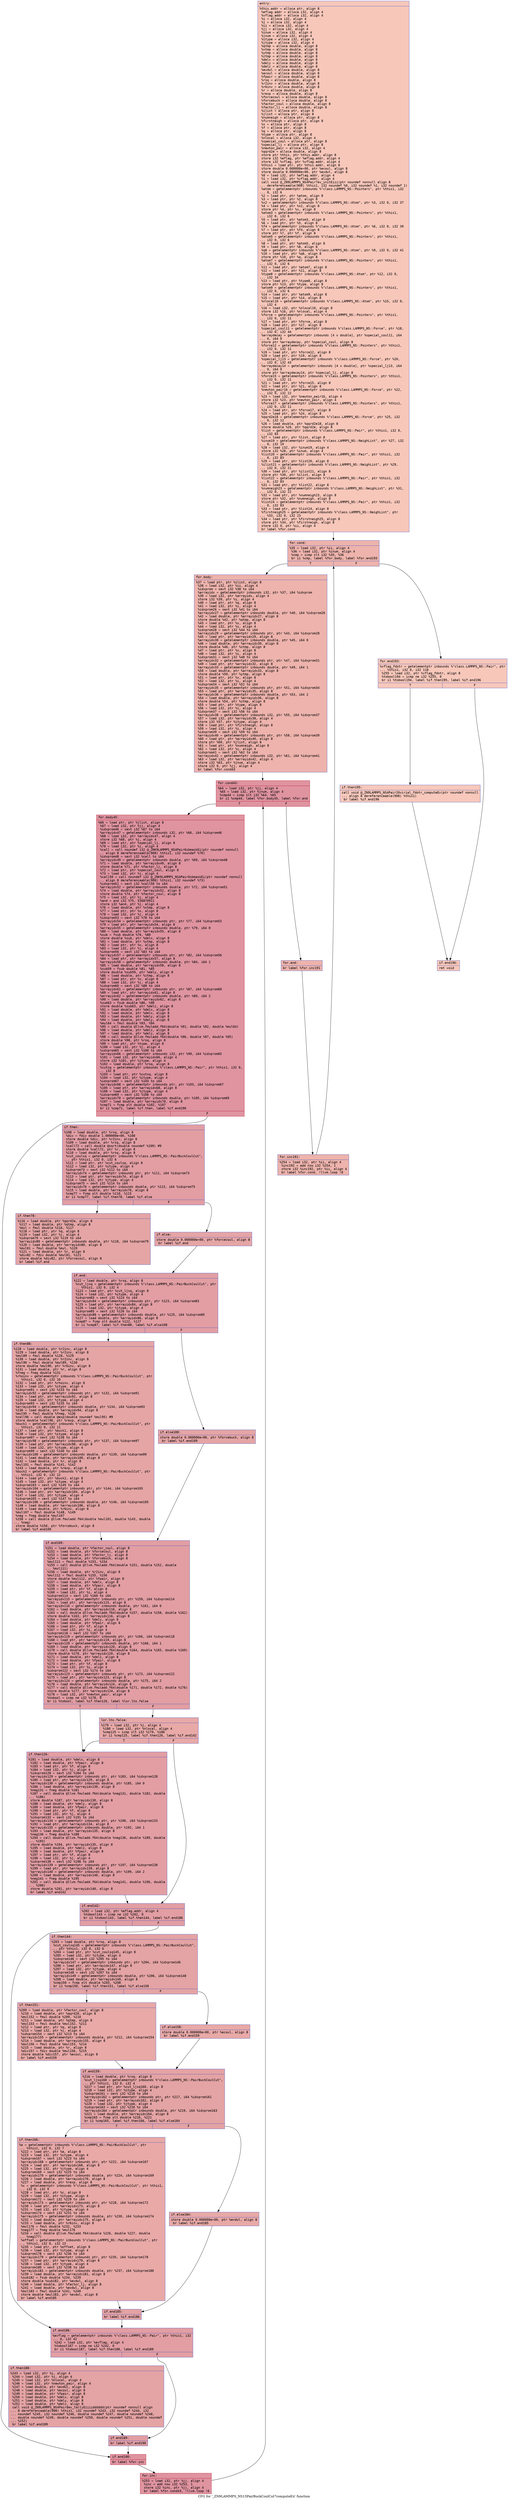 digraph "CFG for '_ZN9LAMMPS_NS15PairBuckCoulCut7computeEii' function" {
	label="CFG for '_ZN9LAMMPS_NS15PairBuckCoulCut7computeEii' function";

	Node0x5558aab14340 [shape=record,color="#3d50c3ff", style=filled, fillcolor="#ec7f6370" fontname="Courier",label="{entry:\l|  %this.addr = alloca ptr, align 8\l  %eflag.addr = alloca i32, align 4\l  %vflag.addr = alloca i32, align 4\l  %i = alloca i32, align 4\l  %j = alloca i32, align 4\l  %ii = alloca i32, align 4\l  %jj = alloca i32, align 4\l  %inum = alloca i32, align 4\l  %jnum = alloca i32, align 4\l  %itype = alloca i32, align 4\l  %jtype = alloca i32, align 4\l  %qtmp = alloca double, align 8\l  %xtmp = alloca double, align 8\l  %ytmp = alloca double, align 8\l  %ztmp = alloca double, align 8\l  %delx = alloca double, align 8\l  %dely = alloca double, align 8\l  %delz = alloca double, align 8\l  %evdwl = alloca double, align 8\l  %ecoul = alloca double, align 8\l  %fpair = alloca double, align 8\l  %rsq = alloca double, align 8\l  %r2inv = alloca double, align 8\l  %r6inv = alloca double, align 8\l  %r = alloca double, align 8\l  %rexp = alloca double, align 8\l  %forcecoul = alloca double, align 8\l  %forcebuck = alloca double, align 8\l  %factor_coul = alloca double, align 8\l  %factor_lj = alloca double, align 8\l  %ilist = alloca ptr, align 8\l  %jlist = alloca ptr, align 8\l  %numneigh = alloca ptr, align 8\l  %firstneigh = alloca ptr, align 8\l  %x = alloca ptr, align 8\l  %f = alloca ptr, align 8\l  %q = alloca ptr, align 8\l  %type = alloca ptr, align 8\l  %nlocal = alloca i32, align 4\l  %special_coul = alloca ptr, align 8\l  %special_lj = alloca ptr, align 8\l  %newton_pair = alloca i32, align 4\l  %qqrd2e = alloca double, align 8\l  store ptr %this, ptr %this.addr, align 8\l  store i32 %eflag, ptr %eflag.addr, align 4\l  store i32 %vflag, ptr %vflag.addr, align 4\l  %this1 = load ptr, ptr %this.addr, align 8\l  store double 0.000000e+00, ptr %ecoul, align 8\l  store double 0.000000e+00, ptr %evdwl, align 8\l  %0 = load i32, ptr %eflag.addr, align 4\l  %1 = load i32, ptr %vflag.addr, align 4\l  call void @_ZN9LAMMPS_NS4Pair7ev_initEiii(ptr noundef nonnull align 8\l... dereferenceable(908) %this1, i32 noundef %0, i32 noundef %1, i32 noundef 1)\l  %atom = getelementptr inbounds %\"class.LAMMPS_NS::Pointers\", ptr %this1, i32\l... 0, i32 6\l  %2 = load ptr, ptr %atom, align 8\l  %3 = load ptr, ptr %2, align 8\l  %x2 = getelementptr inbounds %\"class.LAMMPS_NS::Atom\", ptr %3, i32 0, i32 37\l  %4 = load ptr, ptr %x2, align 8\l  store ptr %4, ptr %x, align 8\l  %atom3 = getelementptr inbounds %\"class.LAMMPS_NS::Pointers\", ptr %this1,\l... i32 0, i32 6\l  %5 = load ptr, ptr %atom3, align 8\l  %6 = load ptr, ptr %5, align 8\l  %f4 = getelementptr inbounds %\"class.LAMMPS_NS::Atom\", ptr %6, i32 0, i32 39\l  %7 = load ptr, ptr %f4, align 8\l  store ptr %7, ptr %f, align 8\l  %atom5 = getelementptr inbounds %\"class.LAMMPS_NS::Pointers\", ptr %this1,\l... i32 0, i32 6\l  %8 = load ptr, ptr %atom5, align 8\l  %9 = load ptr, ptr %8, align 8\l  %q6 = getelementptr inbounds %\"class.LAMMPS_NS::Atom\", ptr %9, i32 0, i32 41\l  %10 = load ptr, ptr %q6, align 8\l  store ptr %10, ptr %q, align 8\l  %atom7 = getelementptr inbounds %\"class.LAMMPS_NS::Pointers\", ptr %this1,\l... i32 0, i32 6\l  %11 = load ptr, ptr %atom7, align 8\l  %12 = load ptr, ptr %11, align 8\l  %type8 = getelementptr inbounds %\"class.LAMMPS_NS::Atom\", ptr %12, i32 0,\l... i32 34\l  %13 = load ptr, ptr %type8, align 8\l  store ptr %13, ptr %type, align 8\l  %atom9 = getelementptr inbounds %\"class.LAMMPS_NS::Pointers\", ptr %this1,\l... i32 0, i32 6\l  %14 = load ptr, ptr %atom9, align 8\l  %15 = load ptr, ptr %14, align 8\l  %nlocal10 = getelementptr inbounds %\"class.LAMMPS_NS::Atom\", ptr %15, i32 0,\l... i32 4\l  %16 = load i32, ptr %nlocal10, align 8\l  store i32 %16, ptr %nlocal, align 4\l  %force = getelementptr inbounds %\"class.LAMMPS_NS::Pointers\", ptr %this1,\l... i32 0, i32 11\l  %17 = load ptr, ptr %force, align 8\l  %18 = load ptr, ptr %17, align 8\l  %special_coul11 = getelementptr inbounds %\"class.LAMMPS_NS::Force\", ptr %18,\l... i32 0, i32 44\l  %arraydecay = getelementptr inbounds [4 x double], ptr %special_coul11, i64\l... 0, i64 0\l  store ptr %arraydecay, ptr %special_coul, align 8\l  %force12 = getelementptr inbounds %\"class.LAMMPS_NS::Pointers\", ptr %this1,\l... i32 0, i32 11\l  %19 = load ptr, ptr %force12, align 8\l  %20 = load ptr, ptr %19, align 8\l  %special_lj13 = getelementptr inbounds %\"class.LAMMPS_NS::Force\", ptr %20,\l... i32 0, i32 43\l  %arraydecay14 = getelementptr inbounds [4 x double], ptr %special_lj13, i64\l... 0, i64 0\l  store ptr %arraydecay14, ptr %special_lj, align 8\l  %force15 = getelementptr inbounds %\"class.LAMMPS_NS::Pointers\", ptr %this1,\l... i32 0, i32 11\l  %21 = load ptr, ptr %force15, align 8\l  %22 = load ptr, ptr %21, align 8\l  %newton_pair16 = getelementptr inbounds %\"class.LAMMPS_NS::Force\", ptr %22,\l... i32 0, i32 22\l  %23 = load i32, ptr %newton_pair16, align 4\l  store i32 %23, ptr %newton_pair, align 4\l  %force17 = getelementptr inbounds %\"class.LAMMPS_NS::Pointers\", ptr %this1,\l... i32 0, i32 11\l  %24 = load ptr, ptr %force17, align 8\l  %25 = load ptr, ptr %24, align 8\l  %qqrd2e18 = getelementptr inbounds %\"class.LAMMPS_NS::Force\", ptr %25, i32\l... 0, i32 12\l  %26 = load double, ptr %qqrd2e18, align 8\l  store double %26, ptr %qqrd2e, align 8\l  %list = getelementptr inbounds %\"class.LAMMPS_NS::Pair\", ptr %this1, i32 0,\l... i32 83\l  %27 = load ptr, ptr %list, align 8\l  %inum19 = getelementptr inbounds %\"class.LAMMPS_NS::NeighList\", ptr %27, i32\l... 0, i32 19\l  %28 = load i32, ptr %inum19, align 4\l  store i32 %28, ptr %inum, align 4\l  %list20 = getelementptr inbounds %\"class.LAMMPS_NS::Pair\", ptr %this1, i32\l... 0, i32 83\l  %29 = load ptr, ptr %list20, align 8\l  %ilist21 = getelementptr inbounds %\"class.LAMMPS_NS::NeighList\", ptr %29,\l... i32 0, i32 21\l  %30 = load ptr, ptr %ilist21, align 8\l  store ptr %30, ptr %ilist, align 8\l  %list22 = getelementptr inbounds %\"class.LAMMPS_NS::Pair\", ptr %this1, i32\l... 0, i32 83\l  %31 = load ptr, ptr %list22, align 8\l  %numneigh23 = getelementptr inbounds %\"class.LAMMPS_NS::NeighList\", ptr %31,\l... i32 0, i32 22\l  %32 = load ptr, ptr %numneigh23, align 8\l  store ptr %32, ptr %numneigh, align 8\l  %list24 = getelementptr inbounds %\"class.LAMMPS_NS::Pair\", ptr %this1, i32\l... 0, i32 83\l  %33 = load ptr, ptr %list24, align 8\l  %firstneigh25 = getelementptr inbounds %\"class.LAMMPS_NS::NeighList\", ptr\l... %33, i32 0, i32 23\l  %34 = load ptr, ptr %firstneigh25, align 8\l  store ptr %34, ptr %firstneigh, align 8\l  store i32 0, ptr %ii, align 4\l  br label %for.cond\l}"];
	Node0x5558aab14340 -> Node0x5558aab1bd80[tooltip="entry -> for.cond\nProbability 100.00%" ];
	Node0x5558aab1bd80 [shape=record,color="#3d50c3ff", style=filled, fillcolor="#d6524470" fontname="Courier",label="{for.cond:\l|  %35 = load i32, ptr %ii, align 4\l  %36 = load i32, ptr %inum, align 4\l  %cmp = icmp slt i32 %35, %36\l  br i1 %cmp, label %for.body, label %for.end193\l|{<s0>T|<s1>F}}"];
	Node0x5558aab1bd80:s0 -> Node0x5558aab1c020[tooltip="for.cond -> for.body\nProbability 96.88%" ];
	Node0x5558aab1bd80:s1 -> Node0x5558aab1c0a0[tooltip="for.cond -> for.end193\nProbability 3.12%" ];
	Node0x5558aab1c020 [shape=record,color="#3d50c3ff", style=filled, fillcolor="#d6524470" fontname="Courier",label="{for.body:\l|  %37 = load ptr, ptr %ilist, align 8\l  %38 = load i32, ptr %ii, align 4\l  %idxprom = sext i32 %38 to i64\l  %arrayidx = getelementptr inbounds i32, ptr %37, i64 %idxprom\l  %39 = load i32, ptr %arrayidx, align 4\l  store i32 %39, ptr %i, align 4\l  %40 = load ptr, ptr %q, align 8\l  %41 = load i32, ptr %i, align 4\l  %idxprom26 = sext i32 %41 to i64\l  %arrayidx27 = getelementptr inbounds double, ptr %40, i64 %idxprom26\l  %42 = load double, ptr %arrayidx27, align 8\l  store double %42, ptr %qtmp, align 8\l  %43 = load ptr, ptr %x, align 8\l  %44 = load i32, ptr %i, align 4\l  %idxprom28 = sext i32 %44 to i64\l  %arrayidx29 = getelementptr inbounds ptr, ptr %43, i64 %idxprom28\l  %45 = load ptr, ptr %arrayidx29, align 8\l  %arrayidx30 = getelementptr inbounds double, ptr %45, i64 0\l  %46 = load double, ptr %arrayidx30, align 8\l  store double %46, ptr %xtmp, align 8\l  %47 = load ptr, ptr %x, align 8\l  %48 = load i32, ptr %i, align 4\l  %idxprom31 = sext i32 %48 to i64\l  %arrayidx32 = getelementptr inbounds ptr, ptr %47, i64 %idxprom31\l  %49 = load ptr, ptr %arrayidx32, align 8\l  %arrayidx33 = getelementptr inbounds double, ptr %49, i64 1\l  %50 = load double, ptr %arrayidx33, align 8\l  store double %50, ptr %ytmp, align 8\l  %51 = load ptr, ptr %x, align 8\l  %52 = load i32, ptr %i, align 4\l  %idxprom34 = sext i32 %52 to i64\l  %arrayidx35 = getelementptr inbounds ptr, ptr %51, i64 %idxprom34\l  %53 = load ptr, ptr %arrayidx35, align 8\l  %arrayidx36 = getelementptr inbounds double, ptr %53, i64 2\l  %54 = load double, ptr %arrayidx36, align 8\l  store double %54, ptr %ztmp, align 8\l  %55 = load ptr, ptr %type, align 8\l  %56 = load i32, ptr %i, align 4\l  %idxprom37 = sext i32 %56 to i64\l  %arrayidx38 = getelementptr inbounds i32, ptr %55, i64 %idxprom37\l  %57 = load i32, ptr %arrayidx38, align 4\l  store i32 %57, ptr %itype, align 4\l  %58 = load ptr, ptr %firstneigh, align 8\l  %59 = load i32, ptr %i, align 4\l  %idxprom39 = sext i32 %59 to i64\l  %arrayidx40 = getelementptr inbounds ptr, ptr %58, i64 %idxprom39\l  %60 = load ptr, ptr %arrayidx40, align 8\l  store ptr %60, ptr %jlist, align 8\l  %61 = load ptr, ptr %numneigh, align 8\l  %62 = load i32, ptr %i, align 4\l  %idxprom41 = sext i32 %62 to i64\l  %arrayidx42 = getelementptr inbounds i32, ptr %61, i64 %idxprom41\l  %63 = load i32, ptr %arrayidx42, align 4\l  store i32 %63, ptr %jnum, align 4\l  store i32 0, ptr %jj, align 4\l  br label %for.cond43\l}"];
	Node0x5558aab1c020 -> Node0x5558aab179b0[tooltip="for.body -> for.cond43\nProbability 100.00%" ];
	Node0x5558aab179b0 [shape=record,color="#b70d28ff", style=filled, fillcolor="#b70d2870" fontname="Courier",label="{for.cond43:\l|  %64 = load i32, ptr %jj, align 4\l  %65 = load i32, ptr %jnum, align 4\l  %cmp44 = icmp slt i32 %64, %65\l  br i1 %cmp44, label %for.body45, label %for.end\l|{<s0>T|<s1>F}}"];
	Node0x5558aab179b0:s0 -> Node0x5558aab1f3e0[tooltip="for.cond43 -> for.body45\nProbability 96.88%" ];
	Node0x5558aab179b0:s1 -> Node0x5558aab1f430[tooltip="for.cond43 -> for.end\nProbability 3.12%" ];
	Node0x5558aab1f3e0 [shape=record,color="#b70d28ff", style=filled, fillcolor="#b70d2870" fontname="Courier",label="{for.body45:\l|  %66 = load ptr, ptr %jlist, align 8\l  %67 = load i32, ptr %jj, align 4\l  %idxprom46 = sext i32 %67 to i64\l  %arrayidx47 = getelementptr inbounds i32, ptr %66, i64 %idxprom46\l  %68 = load i32, ptr %arrayidx47, align 4\l  store i32 %68, ptr %j, align 4\l  %69 = load ptr, ptr %special_lj, align 8\l  %70 = load i32, ptr %j, align 4\l  %call = call noundef i32 @_ZNK9LAMMPS_NS4Pair6sbmaskEi(ptr noundef nonnull\l... align 8 dereferenceable(908) %this1, i32 noundef %70)\l  %idxprom48 = sext i32 %call to i64\l  %arrayidx49 = getelementptr inbounds double, ptr %69, i64 %idxprom48\l  %71 = load double, ptr %arrayidx49, align 8\l  store double %71, ptr %factor_lj, align 8\l  %72 = load ptr, ptr %special_coul, align 8\l  %73 = load i32, ptr %j, align 4\l  %call50 = call noundef i32 @_ZNK9LAMMPS_NS4Pair6sbmaskEi(ptr noundef nonnull\l... align 8 dereferenceable(908) %this1, i32 noundef %73)\l  %idxprom51 = sext i32 %call50 to i64\l  %arrayidx52 = getelementptr inbounds double, ptr %72, i64 %idxprom51\l  %74 = load double, ptr %arrayidx52, align 8\l  store double %74, ptr %factor_coul, align 8\l  %75 = load i32, ptr %j, align 4\l  %and = and i32 %75, 536870911\l  store i32 %and, ptr %j, align 4\l  %76 = load double, ptr %xtmp, align 8\l  %77 = load ptr, ptr %x, align 8\l  %78 = load i32, ptr %j, align 4\l  %idxprom53 = sext i32 %78 to i64\l  %arrayidx54 = getelementptr inbounds ptr, ptr %77, i64 %idxprom53\l  %79 = load ptr, ptr %arrayidx54, align 8\l  %arrayidx55 = getelementptr inbounds double, ptr %79, i64 0\l  %80 = load double, ptr %arrayidx55, align 8\l  %sub = fsub double %76, %80\l  store double %sub, ptr %delx, align 8\l  %81 = load double, ptr %ytmp, align 8\l  %82 = load ptr, ptr %x, align 8\l  %83 = load i32, ptr %j, align 4\l  %idxprom56 = sext i32 %83 to i64\l  %arrayidx57 = getelementptr inbounds ptr, ptr %82, i64 %idxprom56\l  %84 = load ptr, ptr %arrayidx57, align 8\l  %arrayidx58 = getelementptr inbounds double, ptr %84, i64 1\l  %85 = load double, ptr %arrayidx58, align 8\l  %sub59 = fsub double %81, %85\l  store double %sub59, ptr %dely, align 8\l  %86 = load double, ptr %ztmp, align 8\l  %87 = load ptr, ptr %x, align 8\l  %88 = load i32, ptr %j, align 4\l  %idxprom60 = sext i32 %88 to i64\l  %arrayidx61 = getelementptr inbounds ptr, ptr %87, i64 %idxprom60\l  %89 = load ptr, ptr %arrayidx61, align 8\l  %arrayidx62 = getelementptr inbounds double, ptr %89, i64 2\l  %90 = load double, ptr %arrayidx62, align 8\l  %sub63 = fsub double %86, %90\l  store double %sub63, ptr %delz, align 8\l  %91 = load double, ptr %delx, align 8\l  %92 = load double, ptr %delx, align 8\l  %93 = load double, ptr %dely, align 8\l  %94 = load double, ptr %dely, align 8\l  %mul64 = fmul double %93, %94\l  %95 = call double @llvm.fmuladd.f64(double %91, double %92, double %mul64)\l  %96 = load double, ptr %delz, align 8\l  %97 = load double, ptr %delz, align 8\l  %98 = call double @llvm.fmuladd.f64(double %96, double %97, double %95)\l  store double %98, ptr %rsq, align 8\l  %99 = load ptr, ptr %type, align 8\l  %100 = load i32, ptr %j, align 4\l  %idxprom65 = sext i32 %100 to i64\l  %arrayidx66 = getelementptr inbounds i32, ptr %99, i64 %idxprom65\l  %101 = load i32, ptr %arrayidx66, align 4\l  store i32 %101, ptr %jtype, align 4\l  %102 = load double, ptr %rsq, align 8\l  %cutsq = getelementptr inbounds %\"class.LAMMPS_NS::Pair\", ptr %this1, i32 0,\l... i32 8\l  %103 = load ptr, ptr %cutsq, align 8\l  %104 = load i32, ptr %itype, align 4\l  %idxprom67 = sext i32 %104 to i64\l  %arrayidx68 = getelementptr inbounds ptr, ptr %103, i64 %idxprom67\l  %105 = load ptr, ptr %arrayidx68, align 8\l  %106 = load i32, ptr %jtype, align 4\l  %idxprom69 = sext i32 %106 to i64\l  %arrayidx70 = getelementptr inbounds double, ptr %105, i64 %idxprom69\l  %107 = load double, ptr %arrayidx70, align 8\l  %cmp71 = fcmp olt double %102, %107\l  br i1 %cmp71, label %if.then, label %if.end190\l|{<s0>T|<s1>F}}"];
	Node0x5558aab1f3e0:s0 -> Node0x5558aab22ff0[tooltip="for.body45 -> if.then\nProbability 50.00%" ];
	Node0x5558aab1f3e0:s1 -> Node0x5558aab23040[tooltip="for.body45 -> if.end190\nProbability 50.00%" ];
	Node0x5558aab22ff0 [shape=record,color="#3d50c3ff", style=filled, fillcolor="#be242e70" fontname="Courier",label="{if.then:\l|  %108 = load double, ptr %rsq, align 8\l  %div = fdiv double 1.000000e+00, %108\l  store double %div, ptr %r2inv, align 8\l  %109 = load double, ptr %rsq, align 8\l  %call72 = call double @sqrt(double noundef %109) #9\l  store double %call72, ptr %r, align 8\l  %110 = load double, ptr %rsq, align 8\l  %cut_coulsq = getelementptr inbounds %\"class.LAMMPS_NS::PairBuckCoulCut\",\l... ptr %this1, i32 0, i32 6\l  %111 = load ptr, ptr %cut_coulsq, align 8\l  %112 = load i32, ptr %itype, align 4\l  %idxprom73 = sext i32 %112 to i64\l  %arrayidx74 = getelementptr inbounds ptr, ptr %111, i64 %idxprom73\l  %113 = load ptr, ptr %arrayidx74, align 8\l  %114 = load i32, ptr %jtype, align 4\l  %idxprom75 = sext i32 %114 to i64\l  %arrayidx76 = getelementptr inbounds double, ptr %113, i64 %idxprom75\l  %115 = load double, ptr %arrayidx76, align 8\l  %cmp77 = fcmp olt double %110, %115\l  br i1 %cmp77, label %if.then78, label %if.else\l|{<s0>T|<s1>F}}"];
	Node0x5558aab22ff0:s0 -> Node0x5558aab23df0[tooltip="if.then -> if.then78\nProbability 50.00%" ];
	Node0x5558aab22ff0:s1 -> Node0x5558aab23ed0[tooltip="if.then -> if.else\nProbability 50.00%" ];
	Node0x5558aab23df0 [shape=record,color="#3d50c3ff", style=filled, fillcolor="#c5333470" fontname="Courier",label="{if.then78:\l|  %116 = load double, ptr %qqrd2e, align 8\l  %117 = load double, ptr %qtmp, align 8\l  %mul = fmul double %116, %117\l  %118 = load ptr, ptr %q, align 8\l  %119 = load i32, ptr %j, align 4\l  %idxprom79 = sext i32 %119 to i64\l  %arrayidx80 = getelementptr inbounds double, ptr %118, i64 %idxprom79\l  %120 = load double, ptr %arrayidx80, align 8\l  %mul81 = fmul double %mul, %120\l  %121 = load double, ptr %r, align 8\l  %div82 = fdiv double %mul81, %121\l  store double %div82, ptr %forcecoul, align 8\l  br label %if.end\l}"];
	Node0x5558aab23df0 -> Node0x5558aab24770[tooltip="if.then78 -> if.end\nProbability 100.00%" ];
	Node0x5558aab23ed0 [shape=record,color="#3d50c3ff", style=filled, fillcolor="#c5333470" fontname="Courier",label="{if.else:\l|  store double 0.000000e+00, ptr %forcecoul, align 8\l  br label %if.end\l}"];
	Node0x5558aab23ed0 -> Node0x5558aab24770[tooltip="if.else -> if.end\nProbability 100.00%" ];
	Node0x5558aab24770 [shape=record,color="#3d50c3ff", style=filled, fillcolor="#be242e70" fontname="Courier",label="{if.end:\l|  %122 = load double, ptr %rsq, align 8\l  %cut_ljsq = getelementptr inbounds %\"class.LAMMPS_NS::PairBuckCoulCut\", ptr\l... %this1, i32 0, i32 4\l  %123 = load ptr, ptr %cut_ljsq, align 8\l  %124 = load i32, ptr %itype, align 4\l  %idxprom83 = sext i32 %124 to i64\l  %arrayidx84 = getelementptr inbounds ptr, ptr %123, i64 %idxprom83\l  %125 = load ptr, ptr %arrayidx84, align 8\l  %126 = load i32, ptr %jtype, align 4\l  %idxprom85 = sext i32 %126 to i64\l  %arrayidx86 = getelementptr inbounds double, ptr %125, i64 %idxprom85\l  %127 = load double, ptr %arrayidx86, align 8\l  %cmp87 = fcmp olt double %122, %127\l  br i1 %cmp87, label %if.then88, label %if.else108\l|{<s0>T|<s1>F}}"];
	Node0x5558aab24770:s0 -> Node0x5558aab250e0[tooltip="if.end -> if.then88\nProbability 50.00%" ];
	Node0x5558aab24770:s1 -> Node0x5558aab25160[tooltip="if.end -> if.else108\nProbability 50.00%" ];
	Node0x5558aab250e0 [shape=record,color="#3d50c3ff", style=filled, fillcolor="#c5333470" fontname="Courier",label="{if.then88:\l|  %128 = load double, ptr %r2inv, align 8\l  %129 = load double, ptr %r2inv, align 8\l  %mul89 = fmul double %128, %129\l  %130 = load double, ptr %r2inv, align 8\l  %mul90 = fmul double %mul89, %130\l  store double %mul90, ptr %r6inv, align 8\l  %131 = load double, ptr %r, align 8\l  %fneg = fneg double %131\l  %rhoinv = getelementptr inbounds %\"class.LAMMPS_NS::PairBuckCoulCut\", ptr\l... %this1, i32 0, i32 10\l  %132 = load ptr, ptr %rhoinv, align 8\l  %133 = load i32, ptr %itype, align 4\l  %idxprom91 = sext i32 %133 to i64\l  %arrayidx92 = getelementptr inbounds ptr, ptr %132, i64 %idxprom91\l  %134 = load ptr, ptr %arrayidx92, align 8\l  %135 = load i32, ptr %jtype, align 4\l  %idxprom93 = sext i32 %135 to i64\l  %arrayidx94 = getelementptr inbounds double, ptr %134, i64 %idxprom93\l  %136 = load double, ptr %arrayidx94, align 8\l  %mul95 = fmul double %fneg, %136\l  %call96 = call double @exp(double noundef %mul95) #9\l  store double %call96, ptr %rexp, align 8\l  %buck1 = getelementptr inbounds %\"class.LAMMPS_NS::PairBuckCoulCut\", ptr\l... %this1, i32 0, i32 11\l  %137 = load ptr, ptr %buck1, align 8\l  %138 = load i32, ptr %itype, align 4\l  %idxprom97 = sext i32 %138 to i64\l  %arrayidx98 = getelementptr inbounds ptr, ptr %137, i64 %idxprom97\l  %139 = load ptr, ptr %arrayidx98, align 8\l  %140 = load i32, ptr %jtype, align 4\l  %idxprom99 = sext i32 %140 to i64\l  %arrayidx100 = getelementptr inbounds double, ptr %139, i64 %idxprom99\l  %141 = load double, ptr %arrayidx100, align 8\l  %142 = load double, ptr %r, align 8\l  %mul101 = fmul double %141, %142\l  %143 = load double, ptr %rexp, align 8\l  %buck2 = getelementptr inbounds %\"class.LAMMPS_NS::PairBuckCoulCut\", ptr\l... %this1, i32 0, i32 12\l  %144 = load ptr, ptr %buck2, align 8\l  %145 = load i32, ptr %itype, align 4\l  %idxprom103 = sext i32 %145 to i64\l  %arrayidx104 = getelementptr inbounds ptr, ptr %144, i64 %idxprom103\l  %146 = load ptr, ptr %arrayidx104, align 8\l  %147 = load i32, ptr %jtype, align 4\l  %idxprom105 = sext i32 %147 to i64\l  %arrayidx106 = getelementptr inbounds double, ptr %146, i64 %idxprom105\l  %148 = load double, ptr %arrayidx106, align 8\l  %149 = load double, ptr %r6inv, align 8\l  %mul107 = fmul double %148, %149\l  %neg = fneg double %mul107\l  %150 = call double @llvm.fmuladd.f64(double %mul101, double %143, double\l... %neg)\l  store double %150, ptr %forcebuck, align 8\l  br label %if.end109\l}"];
	Node0x5558aab250e0 -> Node0x5558aab271e0[tooltip="if.then88 -> if.end109\nProbability 100.00%" ];
	Node0x5558aab25160 [shape=record,color="#3d50c3ff", style=filled, fillcolor="#c5333470" fontname="Courier",label="{if.else108:\l|  store double 0.000000e+00, ptr %forcebuck, align 8\l  br label %if.end109\l}"];
	Node0x5558aab25160 -> Node0x5558aab271e0[tooltip="if.else108 -> if.end109\nProbability 100.00%" ];
	Node0x5558aab271e0 [shape=record,color="#3d50c3ff", style=filled, fillcolor="#be242e70" fontname="Courier",label="{if.end109:\l|  %151 = load double, ptr %factor_coul, align 8\l  %152 = load double, ptr %forcecoul, align 8\l  %153 = load double, ptr %factor_lj, align 8\l  %154 = load double, ptr %forcebuck, align 8\l  %mul111 = fmul double %153, %154\l  %155 = call double @llvm.fmuladd.f64(double %151, double %152, double\l... %mul111)\l  %156 = load double, ptr %r2inv, align 8\l  %mul112 = fmul double %155, %156\l  store double %mul112, ptr %fpair, align 8\l  %157 = load double, ptr %delx, align 8\l  %158 = load double, ptr %fpair, align 8\l  %159 = load ptr, ptr %f, align 8\l  %160 = load i32, ptr %i, align 4\l  %idxprom114 = sext i32 %160 to i64\l  %arrayidx115 = getelementptr inbounds ptr, ptr %159, i64 %idxprom114\l  %161 = load ptr, ptr %arrayidx115, align 8\l  %arrayidx116 = getelementptr inbounds double, ptr %161, i64 0\l  %162 = load double, ptr %arrayidx116, align 8\l  %163 = call double @llvm.fmuladd.f64(double %157, double %158, double %162)\l  store double %163, ptr %arrayidx116, align 8\l  %164 = load double, ptr %dely, align 8\l  %165 = load double, ptr %fpair, align 8\l  %166 = load ptr, ptr %f, align 8\l  %167 = load i32, ptr %i, align 4\l  %idxprom118 = sext i32 %167 to i64\l  %arrayidx119 = getelementptr inbounds ptr, ptr %166, i64 %idxprom118\l  %168 = load ptr, ptr %arrayidx119, align 8\l  %arrayidx120 = getelementptr inbounds double, ptr %168, i64 1\l  %169 = load double, ptr %arrayidx120, align 8\l  %170 = call double @llvm.fmuladd.f64(double %164, double %165, double %169)\l  store double %170, ptr %arrayidx120, align 8\l  %171 = load double, ptr %delz, align 8\l  %172 = load double, ptr %fpair, align 8\l  %173 = load ptr, ptr %f, align 8\l  %174 = load i32, ptr %i, align 4\l  %idxprom122 = sext i32 %174 to i64\l  %arrayidx123 = getelementptr inbounds ptr, ptr %173, i64 %idxprom122\l  %175 = load ptr, ptr %arrayidx123, align 8\l  %arrayidx124 = getelementptr inbounds double, ptr %175, i64 2\l  %176 = load double, ptr %arrayidx124, align 8\l  %177 = call double @llvm.fmuladd.f64(double %171, double %172, double %176)\l  store double %177, ptr %arrayidx124, align 8\l  %178 = load i32, ptr %newton_pair, align 4\l  %tobool = icmp ne i32 %178, 0\l  br i1 %tobool, label %if.then126, label %lor.lhs.false\l|{<s0>T|<s1>F}}"];
	Node0x5558aab271e0:s0 -> Node0x5558aab1e9f0[tooltip="if.end109 -> if.then126\nProbability 62.50%" ];
	Node0x5558aab271e0:s1 -> Node0x5558aab1ea40[tooltip="if.end109 -> lor.lhs.false\nProbability 37.50%" ];
	Node0x5558aab1ea40 [shape=record,color="#3d50c3ff", style=filled, fillcolor="#ca3b3770" fontname="Courier",label="{lor.lhs.false:\l|  %179 = load i32, ptr %j, align 4\l  %180 = load i32, ptr %nlocal, align 4\l  %cmp125 = icmp slt i32 %179, %180\l  br i1 %cmp125, label %if.then126, label %if.end142\l|{<s0>T|<s1>F}}"];
	Node0x5558aab1ea40:s0 -> Node0x5558aab1e9f0[tooltip="lor.lhs.false -> if.then126\nProbability 50.00%" ];
	Node0x5558aab1ea40:s1 -> Node0x5558aab1ecd0[tooltip="lor.lhs.false -> if.end142\nProbability 50.00%" ];
	Node0x5558aab1e9f0 [shape=record,color="#3d50c3ff", style=filled, fillcolor="#be242e70" fontname="Courier",label="{if.then126:\l|  %181 = load double, ptr %delx, align 8\l  %182 = load double, ptr %fpair, align 8\l  %183 = load ptr, ptr %f, align 8\l  %184 = load i32, ptr %j, align 4\l  %idxprom128 = sext i32 %184 to i64\l  %arrayidx129 = getelementptr inbounds ptr, ptr %183, i64 %idxprom128\l  %185 = load ptr, ptr %arrayidx129, align 8\l  %arrayidx130 = getelementptr inbounds double, ptr %185, i64 0\l  %186 = load double, ptr %arrayidx130, align 8\l  %neg131 = fneg double %181\l  %187 = call double @llvm.fmuladd.f64(double %neg131, double %182, double\l... %186)\l  store double %187, ptr %arrayidx130, align 8\l  %188 = load double, ptr %dely, align 8\l  %189 = load double, ptr %fpair, align 8\l  %190 = load ptr, ptr %f, align 8\l  %191 = load i32, ptr %j, align 4\l  %idxprom133 = sext i32 %191 to i64\l  %arrayidx134 = getelementptr inbounds ptr, ptr %190, i64 %idxprom133\l  %192 = load ptr, ptr %arrayidx134, align 8\l  %arrayidx135 = getelementptr inbounds double, ptr %192, i64 1\l  %193 = load double, ptr %arrayidx135, align 8\l  %neg136 = fneg double %188\l  %194 = call double @llvm.fmuladd.f64(double %neg136, double %189, double\l... %193)\l  store double %194, ptr %arrayidx135, align 8\l  %195 = load double, ptr %delz, align 8\l  %196 = load double, ptr %fpair, align 8\l  %197 = load ptr, ptr %f, align 8\l  %198 = load i32, ptr %j, align 4\l  %idxprom138 = sext i32 %198 to i64\l  %arrayidx139 = getelementptr inbounds ptr, ptr %197, i64 %idxprom138\l  %199 = load ptr, ptr %arrayidx139, align 8\l  %arrayidx140 = getelementptr inbounds double, ptr %199, i64 2\l  %200 = load double, ptr %arrayidx140, align 8\l  %neg141 = fneg double %195\l  %201 = call double @llvm.fmuladd.f64(double %neg141, double %196, double\l... %200)\l  store double %201, ptr %arrayidx140, align 8\l  br label %if.end142\l}"];
	Node0x5558aab1e9f0 -> Node0x5558aab1ecd0[tooltip="if.then126 -> if.end142\nProbability 100.00%" ];
	Node0x5558aab1ecd0 [shape=record,color="#3d50c3ff", style=filled, fillcolor="#be242e70" fontname="Courier",label="{if.end142:\l|  %202 = load i32, ptr %eflag.addr, align 4\l  %tobool143 = icmp ne i32 %202, 0\l  br i1 %tobool143, label %if.then144, label %if.end186\l|{<s0>T|<s1>F}}"];
	Node0x5558aab1ecd0:s0 -> Node0x5558aab22a20[tooltip="if.end142 -> if.then144\nProbability 62.50%" ];
	Node0x5558aab1ecd0:s1 -> Node0x5558aab22a70[tooltip="if.end142 -> if.end186\nProbability 37.50%" ];
	Node0x5558aab22a20 [shape=record,color="#3d50c3ff", style=filled, fillcolor="#c32e3170" fontname="Courier",label="{if.then144:\l|  %203 = load double, ptr %rsq, align 8\l  %cut_coulsq145 = getelementptr inbounds %\"class.LAMMPS_NS::PairBuckCoulCut\",\l... ptr %this1, i32 0, i32 6\l  %204 = load ptr, ptr %cut_coulsq145, align 8\l  %205 = load i32, ptr %itype, align 4\l  %idxprom146 = sext i32 %205 to i64\l  %arrayidx147 = getelementptr inbounds ptr, ptr %204, i64 %idxprom146\l  %206 = load ptr, ptr %arrayidx147, align 8\l  %207 = load i32, ptr %jtype, align 4\l  %idxprom148 = sext i32 %207 to i64\l  %arrayidx149 = getelementptr inbounds double, ptr %206, i64 %idxprom148\l  %208 = load double, ptr %arrayidx149, align 8\l  %cmp150 = fcmp olt double %203, %208\l  br i1 %cmp150, label %if.then151, label %if.else158\l|{<s0>T|<s1>F}}"];
	Node0x5558aab22a20:s0 -> Node0x5558aab2cea0[tooltip="if.then144 -> if.then151\nProbability 50.00%" ];
	Node0x5558aab22a20:s1 -> Node0x5558aab2cf20[tooltip="if.then144 -> if.else158\nProbability 50.00%" ];
	Node0x5558aab2cea0 [shape=record,color="#3d50c3ff", style=filled, fillcolor="#ca3b3770" fontname="Courier",label="{if.then151:\l|  %209 = load double, ptr %factor_coul, align 8\l  %210 = load double, ptr %qqrd2e, align 8\l  %mul152 = fmul double %209, %210\l  %211 = load double, ptr %qtmp, align 8\l  %mul153 = fmul double %mul152, %211\l  %212 = load ptr, ptr %q, align 8\l  %213 = load i32, ptr %j, align 4\l  %idxprom154 = sext i32 %213 to i64\l  %arrayidx155 = getelementptr inbounds double, ptr %212, i64 %idxprom154\l  %214 = load double, ptr %arrayidx155, align 8\l  %mul156 = fmul double %mul153, %214\l  %215 = load double, ptr %r, align 8\l  %div157 = fdiv double %mul156, %215\l  store double %div157, ptr %ecoul, align 8\l  br label %if.end159\l}"];
	Node0x5558aab2cea0 -> Node0x5558aab2d8e0[tooltip="if.then151 -> if.end159\nProbability 100.00%" ];
	Node0x5558aab2cf20 [shape=record,color="#3d50c3ff", style=filled, fillcolor="#ca3b3770" fontname="Courier",label="{if.else158:\l|  store double 0.000000e+00, ptr %ecoul, align 8\l  br label %if.end159\l}"];
	Node0x5558aab2cf20 -> Node0x5558aab2d8e0[tooltip="if.else158 -> if.end159\nProbability 100.00%" ];
	Node0x5558aab2d8e0 [shape=record,color="#3d50c3ff", style=filled, fillcolor="#c32e3170" fontname="Courier",label="{if.end159:\l|  %216 = load double, ptr %rsq, align 8\l  %cut_ljsq160 = getelementptr inbounds %\"class.LAMMPS_NS::PairBuckCoulCut\",\l... ptr %this1, i32 0, i32 4\l  %217 = load ptr, ptr %cut_ljsq160, align 8\l  %218 = load i32, ptr %itype, align 4\l  %idxprom161 = sext i32 %218 to i64\l  %arrayidx162 = getelementptr inbounds ptr, ptr %217, i64 %idxprom161\l  %219 = load ptr, ptr %arrayidx162, align 8\l  %220 = load i32, ptr %jtype, align 4\l  %idxprom163 = sext i32 %220 to i64\l  %arrayidx164 = getelementptr inbounds double, ptr %219, i64 %idxprom163\l  %221 = load double, ptr %arrayidx164, align 8\l  %cmp165 = fcmp olt double %216, %221\l  br i1 %cmp165, label %if.then166, label %if.else184\l|{<s0>T|<s1>F}}"];
	Node0x5558aab2d8e0:s0 -> Node0x5558aab2e260[tooltip="if.end159 -> if.then166\nProbability 50.00%" ];
	Node0x5558aab2d8e0:s1 -> Node0x5558aab2e2e0[tooltip="if.end159 -> if.else184\nProbability 50.00%" ];
	Node0x5558aab2e260 [shape=record,color="#3d50c3ff", style=filled, fillcolor="#ca3b3770" fontname="Courier",label="{if.then166:\l|  %a = getelementptr inbounds %\"class.LAMMPS_NS::PairBuckCoulCut\", ptr\l... %this1, i32 0, i32 7\l  %222 = load ptr, ptr %a, align 8\l  %223 = load i32, ptr %itype, align 4\l  %idxprom167 = sext i32 %223 to i64\l  %arrayidx168 = getelementptr inbounds ptr, ptr %222, i64 %idxprom167\l  %224 = load ptr, ptr %arrayidx168, align 8\l  %225 = load i32, ptr %jtype, align 4\l  %idxprom169 = sext i32 %225 to i64\l  %arrayidx170 = getelementptr inbounds double, ptr %224, i64 %idxprom169\l  %226 = load double, ptr %arrayidx170, align 8\l  %227 = load double, ptr %rexp, align 8\l  %c = getelementptr inbounds %\"class.LAMMPS_NS::PairBuckCoulCut\", ptr %this1,\l... i32 0, i32 9\l  %228 = load ptr, ptr %c, align 8\l  %229 = load i32, ptr %itype, align 4\l  %idxprom172 = sext i32 %229 to i64\l  %arrayidx173 = getelementptr inbounds ptr, ptr %228, i64 %idxprom172\l  %230 = load ptr, ptr %arrayidx173, align 8\l  %231 = load i32, ptr %jtype, align 4\l  %idxprom174 = sext i32 %231 to i64\l  %arrayidx175 = getelementptr inbounds double, ptr %230, i64 %idxprom174\l  %232 = load double, ptr %arrayidx175, align 8\l  %233 = load double, ptr %r6inv, align 8\l  %mul176 = fmul double %232, %233\l  %neg177 = fneg double %mul176\l  %234 = call double @llvm.fmuladd.f64(double %226, double %227, double\l... %neg177)\l  %offset = getelementptr inbounds %\"class.LAMMPS_NS::PairBuckCoulCut\", ptr\l... %this1, i32 0, i32 13\l  %235 = load ptr, ptr %offset, align 8\l  %236 = load i32, ptr %itype, align 4\l  %idxprom178 = sext i32 %236 to i64\l  %arrayidx179 = getelementptr inbounds ptr, ptr %235, i64 %idxprom178\l  %237 = load ptr, ptr %arrayidx179, align 8\l  %238 = load i32, ptr %jtype, align 4\l  %idxprom180 = sext i32 %238 to i64\l  %arrayidx181 = getelementptr inbounds double, ptr %237, i64 %idxprom180\l  %239 = load double, ptr %arrayidx181, align 8\l  %sub182 = fsub double %234, %239\l  store double %sub182, ptr %evdwl, align 8\l  %240 = load double, ptr %factor_lj, align 8\l  %241 = load double, ptr %evdwl, align 8\l  %mul183 = fmul double %241, %240\l  store double %mul183, ptr %evdwl, align 8\l  br label %if.end185\l}"];
	Node0x5558aab2e260 -> Node0x5558aab193b0[tooltip="if.then166 -> if.end185\nProbability 100.00%" ];
	Node0x5558aab2e2e0 [shape=record,color="#3d50c3ff", style=filled, fillcolor="#ca3b3770" fontname="Courier",label="{if.else184:\l|  store double 0.000000e+00, ptr %evdwl, align 8\l  br label %if.end185\l}"];
	Node0x5558aab2e2e0 -> Node0x5558aab193b0[tooltip="if.else184 -> if.end185\nProbability 100.00%" ];
	Node0x5558aab193b0 [shape=record,color="#3d50c3ff", style=filled, fillcolor="#c32e3170" fontname="Courier",label="{if.end185:\l|  br label %if.end186\l}"];
	Node0x5558aab193b0 -> Node0x5558aab22a70[tooltip="if.end185 -> if.end186\nProbability 100.00%" ];
	Node0x5558aab22a70 [shape=record,color="#3d50c3ff", style=filled, fillcolor="#be242e70" fontname="Courier",label="{if.end186:\l|  %evflag = getelementptr inbounds %\"class.LAMMPS_NS::Pair\", ptr %this1, i32\l... 0, i32 42\l  %242 = load i32, ptr %evflag, align 4\l  %tobool187 = icmp ne i32 %242, 0\l  br i1 %tobool187, label %if.then188, label %if.end189\l|{<s0>T|<s1>F}}"];
	Node0x5558aab22a70:s0 -> Node0x5558aab19870[tooltip="if.end186 -> if.then188\nProbability 62.50%" ];
	Node0x5558aab22a70:s1 -> Node0x5558aab198f0[tooltip="if.end186 -> if.end189\nProbability 37.50%" ];
	Node0x5558aab19870 [shape=record,color="#3d50c3ff", style=filled, fillcolor="#c32e3170" fontname="Courier",label="{if.then188:\l|  %243 = load i32, ptr %i, align 4\l  %244 = load i32, ptr %j, align 4\l  %245 = load i32, ptr %nlocal, align 4\l  %246 = load i32, ptr %newton_pair, align 4\l  %247 = load double, ptr %evdwl, align 8\l  %248 = load double, ptr %ecoul, align 8\l  %249 = load double, ptr %fpair, align 8\l  %250 = load double, ptr %delx, align 8\l  %251 = load double, ptr %dely, align 8\l  %252 = load double, ptr %delz, align 8\l  call void @_ZN9LAMMPS_NS4Pair8ev_tallyEiiiidddddd(ptr noundef nonnull align\l... 8 dereferenceable(908) %this1, i32 noundef %243, i32 noundef %244, i32\l... noundef %245, i32 noundef %246, double noundef %247, double noundef %248,\l... double noundef %249, double noundef %250, double noundef %251, double noundef\l... %252)\l  br label %if.end189\l}"];
	Node0x5558aab19870 -> Node0x5558aab198f0[tooltip="if.then188 -> if.end189\nProbability 100.00%" ];
	Node0x5558aab198f0 [shape=record,color="#3d50c3ff", style=filled, fillcolor="#be242e70" fontname="Courier",label="{if.end189:\l|  br label %if.end190\l}"];
	Node0x5558aab198f0 -> Node0x5558aab23040[tooltip="if.end189 -> if.end190\nProbability 100.00%" ];
	Node0x5558aab23040 [shape=record,color="#b70d28ff", style=filled, fillcolor="#b70d2870" fontname="Courier",label="{if.end190:\l|  br label %for.inc\l}"];
	Node0x5558aab23040 -> Node0x5558aab1a500[tooltip="if.end190 -> for.inc\nProbability 100.00%" ];
	Node0x5558aab1a500 [shape=record,color="#b70d28ff", style=filled, fillcolor="#b70d2870" fontname="Courier",label="{for.inc:\l|  %253 = load i32, ptr %jj, align 4\l  %inc = add nsw i32 %253, 1\l  store i32 %inc, ptr %jj, align 4\l  br label %for.cond43, !llvm.loop !6\l}"];
	Node0x5558aab1a500 -> Node0x5558aab179b0[tooltip="for.inc -> for.cond43\nProbability 100.00%" ];
	Node0x5558aab1f430 [shape=record,color="#3d50c3ff", style=filled, fillcolor="#d6524470" fontname="Courier",label="{for.end:\l|  br label %for.inc191\l}"];
	Node0x5558aab1f430 -> Node0x5558aab33c80[tooltip="for.end -> for.inc191\nProbability 100.00%" ];
	Node0x5558aab33c80 [shape=record,color="#3d50c3ff", style=filled, fillcolor="#d6524470" fontname="Courier",label="{for.inc191:\l|  %254 = load i32, ptr %ii, align 4\l  %inc192 = add nsw i32 %254, 1\l  store i32 %inc192, ptr %ii, align 4\l  br label %for.cond, !llvm.loop !8\l}"];
	Node0x5558aab33c80 -> Node0x5558aab1bd80[tooltip="for.inc191 -> for.cond\nProbability 100.00%" ];
	Node0x5558aab1c0a0 [shape=record,color="#3d50c3ff", style=filled, fillcolor="#ec7f6370" fontname="Courier",label="{for.end193:\l|  %vflag_fdotr = getelementptr inbounds %\"class.LAMMPS_NS::Pair\", ptr\l... %this1, i32 0, i32 118\l  %255 = load i32, ptr %vflag_fdotr, align 8\l  %tobool194 = icmp ne i32 %255, 0\l  br i1 %tobool194, label %if.then195, label %if.end196\l|{<s0>T|<s1>F}}"];
	Node0x5558aab1c0a0:s0 -> Node0x5558aab34280[tooltip="for.end193 -> if.then195\nProbability 62.50%" ];
	Node0x5558aab1c0a0:s1 -> Node0x5558aab34300[tooltip="for.end193 -> if.end196\nProbability 37.50%" ];
	Node0x5558aab34280 [shape=record,color="#3d50c3ff", style=filled, fillcolor="#ed836670" fontname="Courier",label="{if.then195:\l|  call void @_ZN9LAMMPS_NS4Pair20virial_fdotr_computeEv(ptr noundef nonnull\l... align 8 dereferenceable(908) %this1)\l  br label %if.end196\l}"];
	Node0x5558aab34280 -> Node0x5558aab34300[tooltip="if.then195 -> if.end196\nProbability 100.00%" ];
	Node0x5558aab34300 [shape=record,color="#3d50c3ff", style=filled, fillcolor="#ec7f6370" fontname="Courier",label="{if.end196:\l|  ret void\l}"];
}
